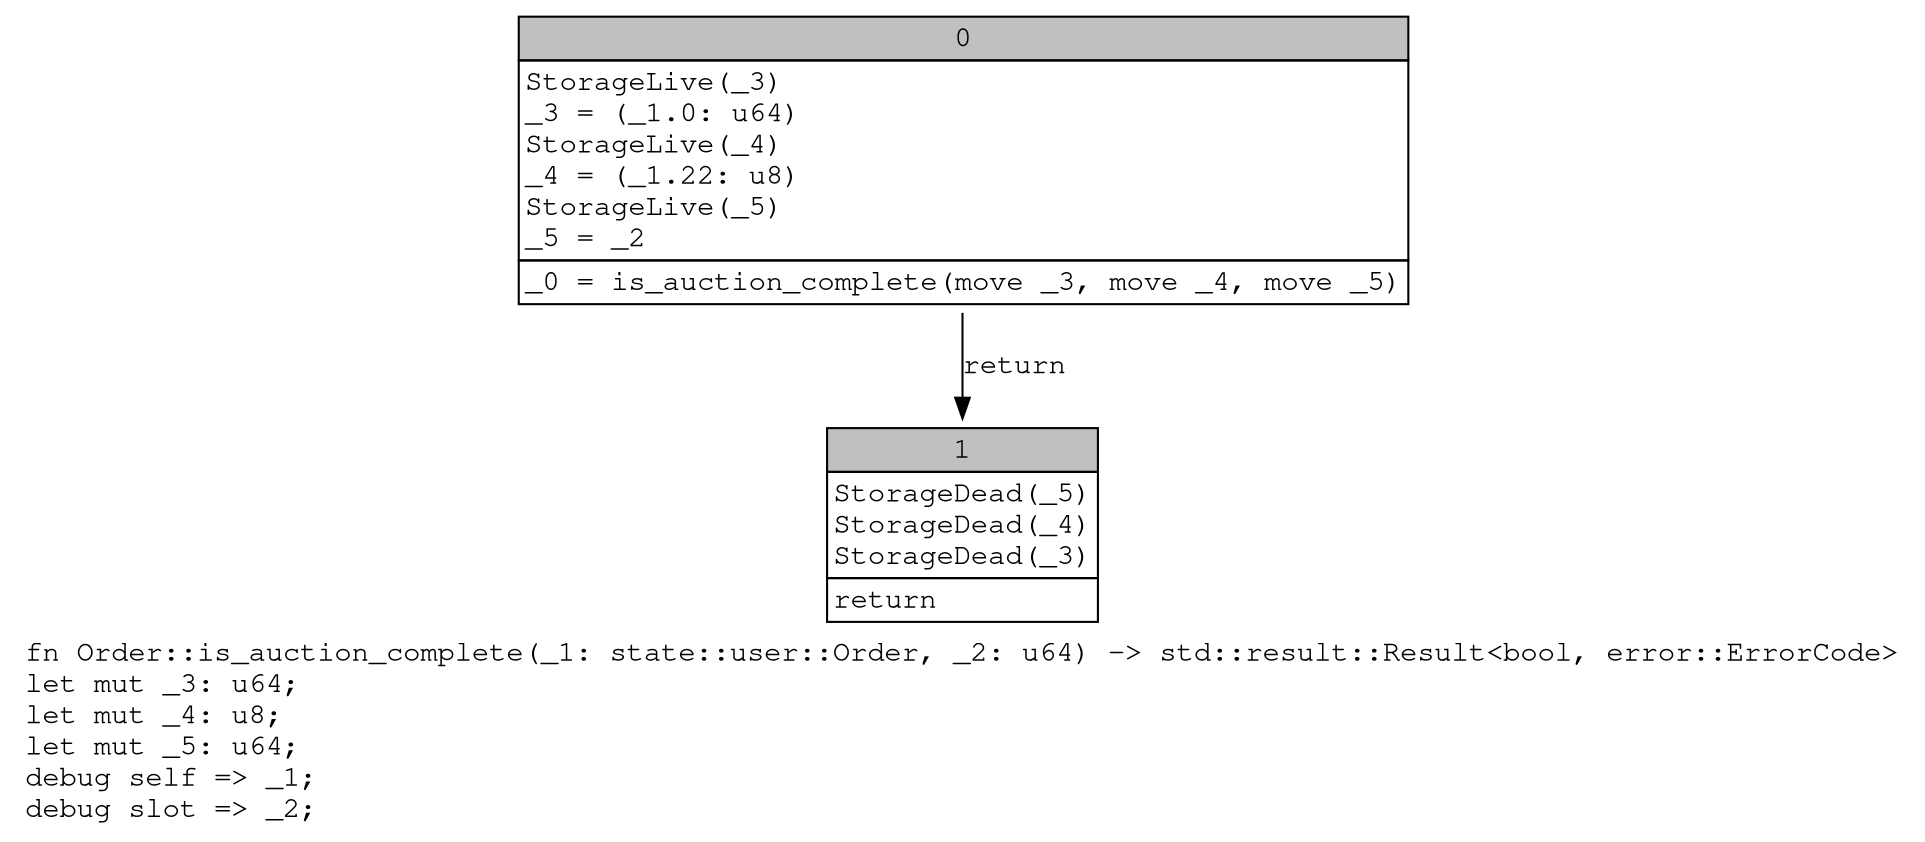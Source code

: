 digraph Mir_0_4381 {
    graph [fontname="Courier, monospace"];
    node [fontname="Courier, monospace"];
    edge [fontname="Courier, monospace"];
    label=<fn Order::is_auction_complete(_1: state::user::Order, _2: u64) -&gt; std::result::Result&lt;bool, error::ErrorCode&gt;<br align="left"/>let mut _3: u64;<br align="left"/>let mut _4: u8;<br align="left"/>let mut _5: u64;<br align="left"/>debug self =&gt; _1;<br align="left"/>debug slot =&gt; _2;<br align="left"/>>;
    bb0__0_4381 [shape="none", label=<<table border="0" cellborder="1" cellspacing="0"><tr><td bgcolor="gray" align="center" colspan="1">0</td></tr><tr><td align="left" balign="left">StorageLive(_3)<br/>_3 = (_1.0: u64)<br/>StorageLive(_4)<br/>_4 = (_1.22: u8)<br/>StorageLive(_5)<br/>_5 = _2<br/></td></tr><tr><td align="left">_0 = is_auction_complete(move _3, move _4, move _5)</td></tr></table>>];
    bb1__0_4381 [shape="none", label=<<table border="0" cellborder="1" cellspacing="0"><tr><td bgcolor="gray" align="center" colspan="1">1</td></tr><tr><td align="left" balign="left">StorageDead(_5)<br/>StorageDead(_4)<br/>StorageDead(_3)<br/></td></tr><tr><td align="left">return</td></tr></table>>];
    bb0__0_4381 -> bb1__0_4381 [label="return"];
}
